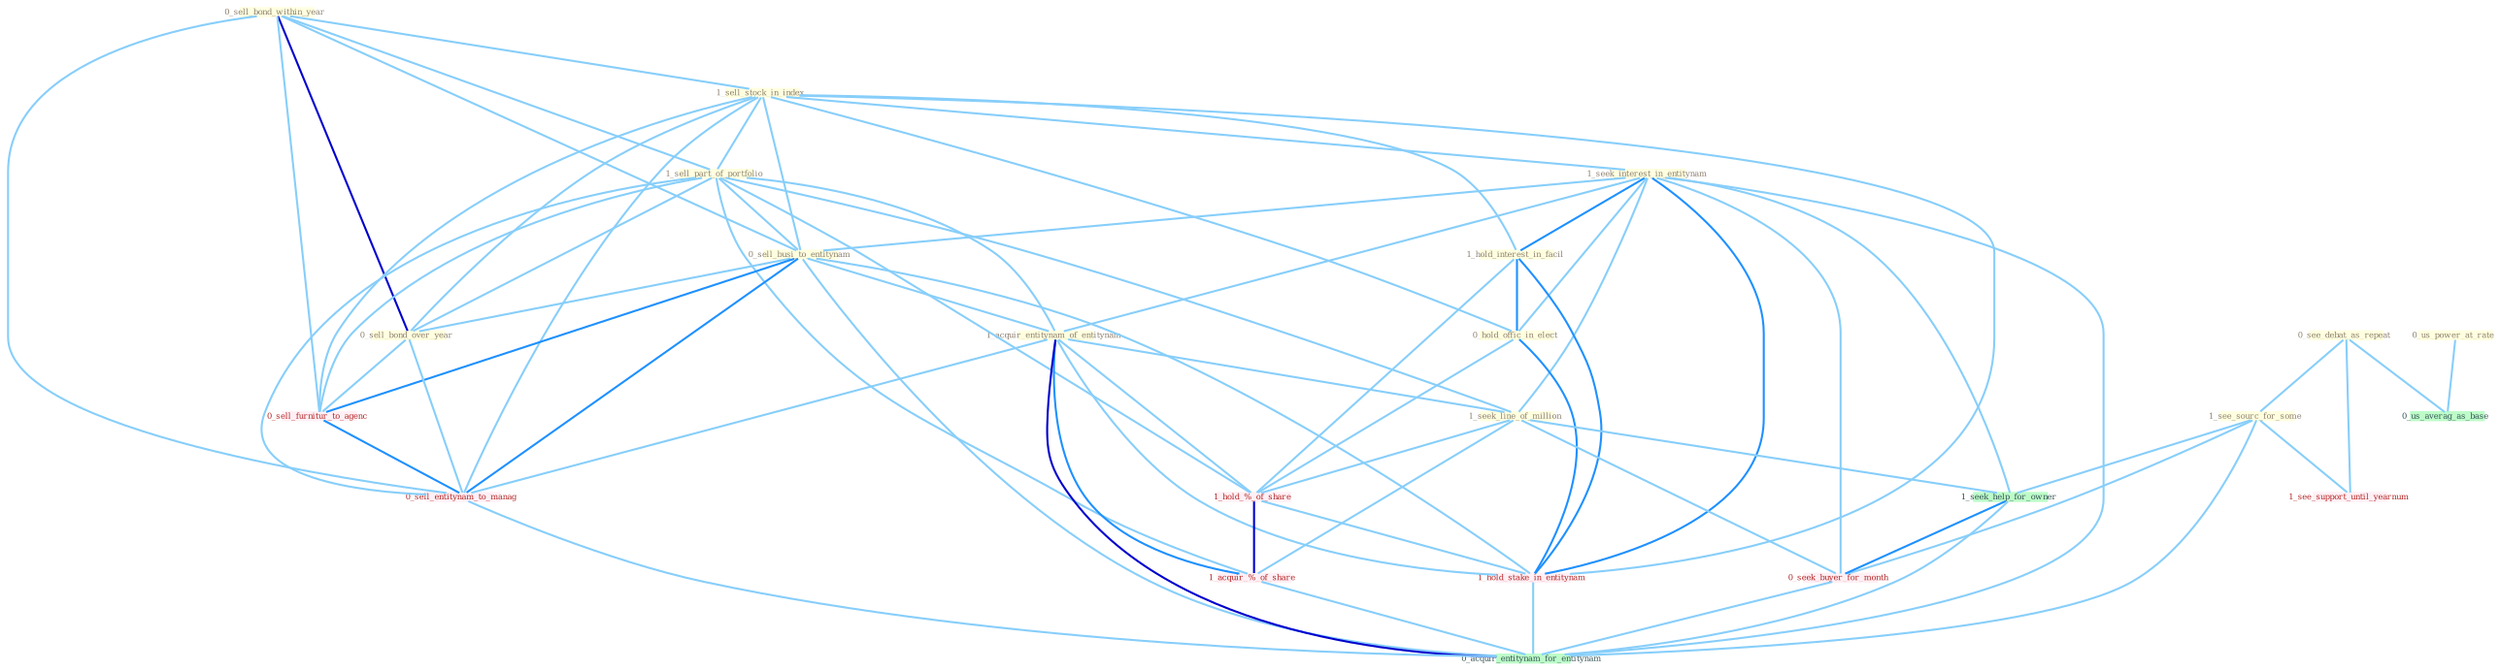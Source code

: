 Graph G{ 
    node
    [shape=polygon,style=filled,width=.5,height=.06,color="#BDFCC9",fixedsize=true,fontsize=4,
    fontcolor="#2f4f4f"];
    {node
    [color="#ffffe0", fontcolor="#8b7d6b"] "0_sell_bond_within_year " "1_sell_stock_in_index " "0_us_power_at_rate " "1_sell_part_of_portfolio " "0_see_debat_as_repeat " "1_seek_interest_in_entitynam " "1_hold_interest_in_facil " "0_hold_offic_in_elect " "1_see_sourc_for_some " "0_sell_busi_to_entitynam " "1_acquir_entitynam_of_entitynam " "0_sell_bond_over_year " "1_seek_line_of_million "}
{node [color="#fff0f5", fontcolor="#b22222"] "1_hold_%_of_share " "1_hold_stake_in_entitynam " "0_seek_buyer_for_month " "1_acquir_%_of_share " "1_see_support_until_yearnum " "0_sell_furnitur_to_agenc " "0_sell_entitynam_to_manag "}
edge [color="#B0E2FF"];

	"0_sell_bond_within_year " -- "1_sell_stock_in_index " [w="1", color="#87cefa" ];
	"0_sell_bond_within_year " -- "1_sell_part_of_portfolio " [w="1", color="#87cefa" ];
	"0_sell_bond_within_year " -- "0_sell_busi_to_entitynam " [w="1", color="#87cefa" ];
	"0_sell_bond_within_year " -- "0_sell_bond_over_year " [w="3", color="#0000cd" , len=0.6];
	"0_sell_bond_within_year " -- "0_sell_furnitur_to_agenc " [w="1", color="#87cefa" ];
	"0_sell_bond_within_year " -- "0_sell_entitynam_to_manag " [w="1", color="#87cefa" ];
	"1_sell_stock_in_index " -- "1_sell_part_of_portfolio " [w="1", color="#87cefa" ];
	"1_sell_stock_in_index " -- "1_seek_interest_in_entitynam " [w="1", color="#87cefa" ];
	"1_sell_stock_in_index " -- "1_hold_interest_in_facil " [w="1", color="#87cefa" ];
	"1_sell_stock_in_index " -- "0_hold_offic_in_elect " [w="1", color="#87cefa" ];
	"1_sell_stock_in_index " -- "0_sell_busi_to_entitynam " [w="1", color="#87cefa" ];
	"1_sell_stock_in_index " -- "0_sell_bond_over_year " [w="1", color="#87cefa" ];
	"1_sell_stock_in_index " -- "1_hold_stake_in_entitynam " [w="1", color="#87cefa" ];
	"1_sell_stock_in_index " -- "0_sell_furnitur_to_agenc " [w="1", color="#87cefa" ];
	"1_sell_stock_in_index " -- "0_sell_entitynam_to_manag " [w="1", color="#87cefa" ];
	"0_us_power_at_rate " -- "0_us_averag_as_base " [w="1", color="#87cefa" ];
	"1_sell_part_of_portfolio " -- "0_sell_busi_to_entitynam " [w="1", color="#87cefa" ];
	"1_sell_part_of_portfolio " -- "1_acquir_entitynam_of_entitynam " [w="1", color="#87cefa" ];
	"1_sell_part_of_portfolio " -- "0_sell_bond_over_year " [w="1", color="#87cefa" ];
	"1_sell_part_of_portfolio " -- "1_seek_line_of_million " [w="1", color="#87cefa" ];
	"1_sell_part_of_portfolio " -- "1_hold_%_of_share " [w="1", color="#87cefa" ];
	"1_sell_part_of_portfolio " -- "1_acquir_%_of_share " [w="1", color="#87cefa" ];
	"1_sell_part_of_portfolio " -- "0_sell_furnitur_to_agenc " [w="1", color="#87cefa" ];
	"1_sell_part_of_portfolio " -- "0_sell_entitynam_to_manag " [w="1", color="#87cefa" ];
	"0_see_debat_as_repeat " -- "1_see_sourc_for_some " [w="1", color="#87cefa" ];
	"0_see_debat_as_repeat " -- "1_see_support_until_yearnum " [w="1", color="#87cefa" ];
	"0_see_debat_as_repeat " -- "0_us_averag_as_base " [w="1", color="#87cefa" ];
	"1_seek_interest_in_entitynam " -- "1_hold_interest_in_facil " [w="2", color="#1e90ff" , len=0.8];
	"1_seek_interest_in_entitynam " -- "0_hold_offic_in_elect " [w="1", color="#87cefa" ];
	"1_seek_interest_in_entitynam " -- "0_sell_busi_to_entitynam " [w="1", color="#87cefa" ];
	"1_seek_interest_in_entitynam " -- "1_acquir_entitynam_of_entitynam " [w="1", color="#87cefa" ];
	"1_seek_interest_in_entitynam " -- "1_seek_line_of_million " [w="1", color="#87cefa" ];
	"1_seek_interest_in_entitynam " -- "1_hold_stake_in_entitynam " [w="2", color="#1e90ff" , len=0.8];
	"1_seek_interest_in_entitynam " -- "1_seek_help_for_owner " [w="1", color="#87cefa" ];
	"1_seek_interest_in_entitynam " -- "0_seek_buyer_for_month " [w="1", color="#87cefa" ];
	"1_seek_interest_in_entitynam " -- "0_acquir_entitynam_for_entitynam " [w="1", color="#87cefa" ];
	"1_hold_interest_in_facil " -- "0_hold_offic_in_elect " [w="2", color="#1e90ff" , len=0.8];
	"1_hold_interest_in_facil " -- "1_hold_%_of_share " [w="1", color="#87cefa" ];
	"1_hold_interest_in_facil " -- "1_hold_stake_in_entitynam " [w="2", color="#1e90ff" , len=0.8];
	"0_hold_offic_in_elect " -- "1_hold_%_of_share " [w="1", color="#87cefa" ];
	"0_hold_offic_in_elect " -- "1_hold_stake_in_entitynam " [w="2", color="#1e90ff" , len=0.8];
	"1_see_sourc_for_some " -- "1_seek_help_for_owner " [w="1", color="#87cefa" ];
	"1_see_sourc_for_some " -- "0_seek_buyer_for_month " [w="1", color="#87cefa" ];
	"1_see_sourc_for_some " -- "1_see_support_until_yearnum " [w="1", color="#87cefa" ];
	"1_see_sourc_for_some " -- "0_acquir_entitynam_for_entitynam " [w="1", color="#87cefa" ];
	"0_sell_busi_to_entitynam " -- "1_acquir_entitynam_of_entitynam " [w="1", color="#87cefa" ];
	"0_sell_busi_to_entitynam " -- "0_sell_bond_over_year " [w="1", color="#87cefa" ];
	"0_sell_busi_to_entitynam " -- "1_hold_stake_in_entitynam " [w="1", color="#87cefa" ];
	"0_sell_busi_to_entitynam " -- "0_sell_furnitur_to_agenc " [w="2", color="#1e90ff" , len=0.8];
	"0_sell_busi_to_entitynam " -- "0_sell_entitynam_to_manag " [w="2", color="#1e90ff" , len=0.8];
	"0_sell_busi_to_entitynam " -- "0_acquir_entitynam_for_entitynam " [w="1", color="#87cefa" ];
	"1_acquir_entitynam_of_entitynam " -- "1_seek_line_of_million " [w="1", color="#87cefa" ];
	"1_acquir_entitynam_of_entitynam " -- "1_hold_%_of_share " [w="1", color="#87cefa" ];
	"1_acquir_entitynam_of_entitynam " -- "1_hold_stake_in_entitynam " [w="1", color="#87cefa" ];
	"1_acquir_entitynam_of_entitynam " -- "1_acquir_%_of_share " [w="2", color="#1e90ff" , len=0.8];
	"1_acquir_entitynam_of_entitynam " -- "0_sell_entitynam_to_manag " [w="1", color="#87cefa" ];
	"1_acquir_entitynam_of_entitynam " -- "0_acquir_entitynam_for_entitynam " [w="3", color="#0000cd" , len=0.6];
	"0_sell_bond_over_year " -- "0_sell_furnitur_to_agenc " [w="1", color="#87cefa" ];
	"0_sell_bond_over_year " -- "0_sell_entitynam_to_manag " [w="1", color="#87cefa" ];
	"1_seek_line_of_million " -- "1_hold_%_of_share " [w="1", color="#87cefa" ];
	"1_seek_line_of_million " -- "1_seek_help_for_owner " [w="1", color="#87cefa" ];
	"1_seek_line_of_million " -- "0_seek_buyer_for_month " [w="1", color="#87cefa" ];
	"1_seek_line_of_million " -- "1_acquir_%_of_share " [w="1", color="#87cefa" ];
	"1_hold_%_of_share " -- "1_hold_stake_in_entitynam " [w="1", color="#87cefa" ];
	"1_hold_%_of_share " -- "1_acquir_%_of_share " [w="3", color="#0000cd" , len=0.6];
	"1_hold_stake_in_entitynam " -- "0_acquir_entitynam_for_entitynam " [w="1", color="#87cefa" ];
	"1_seek_help_for_owner " -- "0_seek_buyer_for_month " [w="2", color="#1e90ff" , len=0.8];
	"1_seek_help_for_owner " -- "0_acquir_entitynam_for_entitynam " [w="1", color="#87cefa" ];
	"0_seek_buyer_for_month " -- "0_acquir_entitynam_for_entitynam " [w="1", color="#87cefa" ];
	"1_acquir_%_of_share " -- "0_acquir_entitynam_for_entitynam " [w="1", color="#87cefa" ];
	"0_sell_furnitur_to_agenc " -- "0_sell_entitynam_to_manag " [w="2", color="#1e90ff" , len=0.8];
	"0_sell_entitynam_to_manag " -- "0_acquir_entitynam_for_entitynam " [w="1", color="#87cefa" ];
}